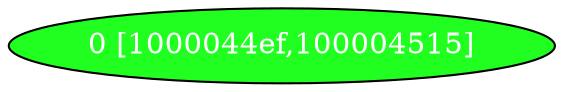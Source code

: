 diGraph tar{
	tar_0  [style=filled fillcolor="#20FF20" fontcolor="#ffffff" shape=oval label="0 [1000044ef,100004515]"]


}